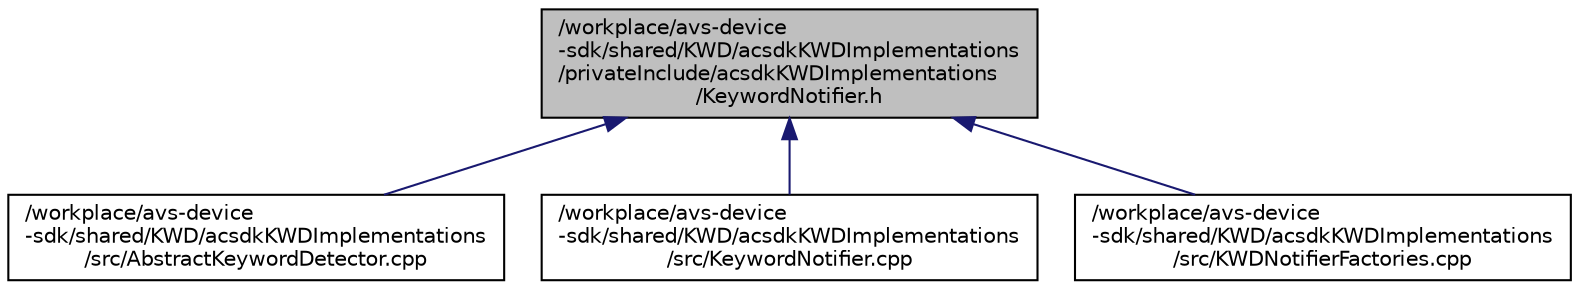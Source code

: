 digraph "/workplace/avs-device-sdk/shared/KWD/acsdkKWDImplementations/privateInclude/acsdkKWDImplementations/KeywordNotifier.h"
{
  edge [fontname="Helvetica",fontsize="10",labelfontname="Helvetica",labelfontsize="10"];
  node [fontname="Helvetica",fontsize="10",shape=record];
  Node35 [label="/workplace/avs-device\l-sdk/shared/KWD/acsdkKWDImplementations\l/privateInclude/acsdkKWDImplementations\l/KeywordNotifier.h",height=0.2,width=0.4,color="black", fillcolor="grey75", style="filled", fontcolor="black"];
  Node35 -> Node36 [dir="back",color="midnightblue",fontsize="10",style="solid",fontname="Helvetica"];
  Node36 [label="/workplace/avs-device\l-sdk/shared/KWD/acsdkKWDImplementations\l/src/AbstractKeywordDetector.cpp",height=0.2,width=0.4,color="black", fillcolor="white", style="filled",URL="$_abstract_keyword_detector_8cpp.html"];
  Node35 -> Node37 [dir="back",color="midnightblue",fontsize="10",style="solid",fontname="Helvetica"];
  Node37 [label="/workplace/avs-device\l-sdk/shared/KWD/acsdkKWDImplementations\l/src/KeywordNotifier.cpp",height=0.2,width=0.4,color="black", fillcolor="white", style="filled",URL="$_keyword_notifier_8cpp.html"];
  Node35 -> Node38 [dir="back",color="midnightblue",fontsize="10",style="solid",fontname="Helvetica"];
  Node38 [label="/workplace/avs-device\l-sdk/shared/KWD/acsdkKWDImplementations\l/src/KWDNotifierFactories.cpp",height=0.2,width=0.4,color="black", fillcolor="white", style="filled",URL="$_k_w_d_notifier_factories_8cpp.html"];
}
